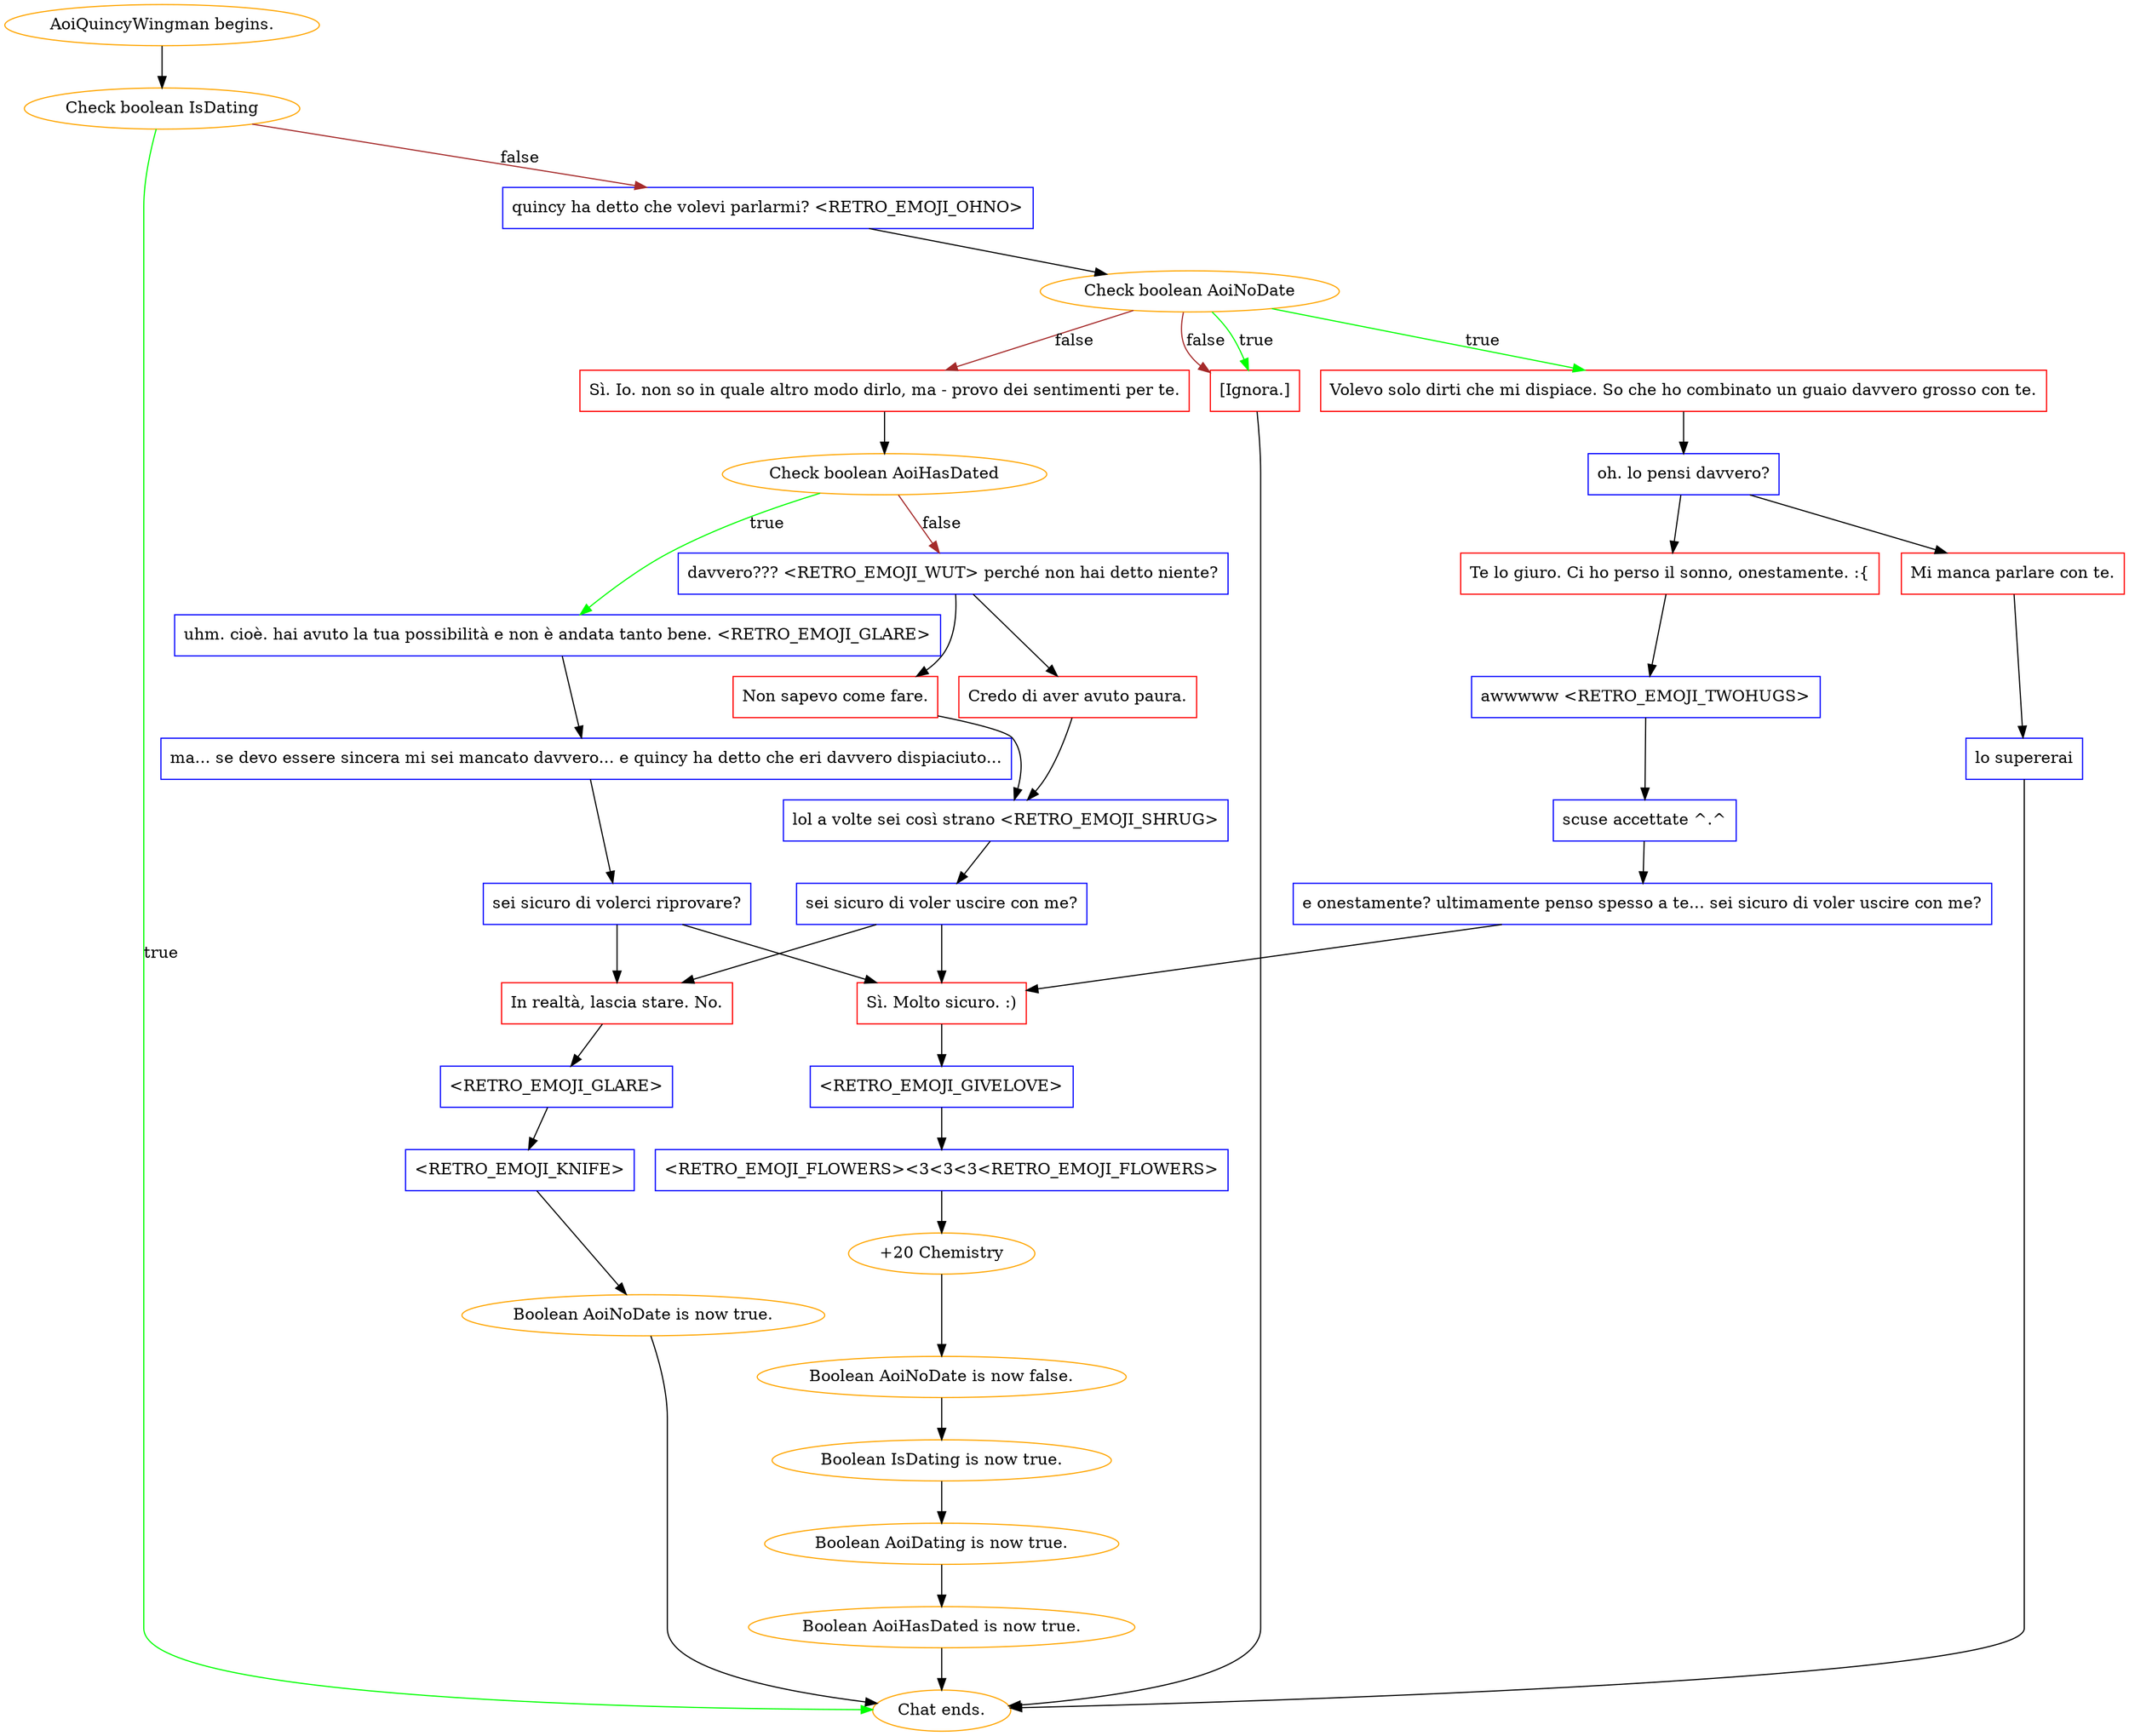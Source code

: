digraph {
	"AoiQuincyWingman begins." [color=orange];
		"AoiQuincyWingman begins." -> j3019970215;
	j3019970215 [label="Check boolean IsDating",color=orange];
		j3019970215 -> "Chat ends." [label=true,color=green];
		j3019970215 -> j4096686906 [label=false,color=brown];
	"Chat ends." [color=orange];
	j4096686906 [label="quincy ha detto che volevi parlarmi? <RETRO_EMOJI_OHNO>",shape=box,color=blue];
		j4096686906 -> j2090659694;
	j2090659694 [label="Check boolean AoiNoDate",color=orange];
		j2090659694 -> j1602479455 [label=true,color=green];
		j2090659694 -> j4060732423 [label=true,color=green];
		j2090659694 -> j1821281786 [label=false,color=brown];
		j2090659694 -> j4060732423 [label=false,color=brown];
	j1602479455 [label="Volevo solo dirti che mi dispiace. So che ho combinato un guaio davvero grosso con te.",shape=box,color=red];
		j1602479455 -> j1592430124;
	j4060732423 [label="[Ignora.]",shape=box,color=red];
		j4060732423 -> "Chat ends.";
	j1821281786 [label="Sì. Io. non so in quale altro modo dirlo, ma - provo dei sentimenti per te.",shape=box,color=red];
		j1821281786 -> j2092692906;
	j1592430124 [label="oh. lo pensi davvero?",shape=box,color=blue];
		j1592430124 -> j650697789;
		j1592430124 -> j1283561445;
	j2092692906 [label="Check boolean AoiHasDated",color=orange];
		j2092692906 -> j998517632 [label=true,color=green];
		j2092692906 -> j1846681253 [label=false,color=brown];
	j650697789 [label="Mi manca parlare con te.",shape=box,color=red];
		j650697789 -> j1767699358;
	j1283561445 [label="Te lo giuro. Ci ho perso il sonno, onestamente. :{",shape=box,color=red];
		j1283561445 -> j129110868;
	j998517632 [label="uhm. cioè. hai avuto la tua possibilità e non è andata tanto bene. <RETRO_EMOJI_GLARE>",shape=box,color=blue];
		j998517632 -> j2376624093;
	j1846681253 [label="davvero??? <RETRO_EMOJI_WUT> perché non hai detto niente?",shape=box,color=blue];
		j1846681253 -> j1847315020;
		j1846681253 -> j2704466314;
	j1767699358 [label="lo supererai",shape=box,color=blue];
		j1767699358 -> "Chat ends.";
	j129110868 [label="awwwww <RETRO_EMOJI_TWOHUGS>",shape=box,color=blue];
		j129110868 -> j3403215742;
	j2376624093 [label="ma... se devo essere sincera mi sei mancato davvero... e quincy ha detto che eri davvero dispiaciuto...",shape=box,color=blue];
		j2376624093 -> j731861074;
	j1847315020 [label="Non sapevo come fare.",shape=box,color=red];
		j1847315020 -> j509679261;
	j2704466314 [label="Credo di aver avuto paura.",shape=box,color=red];
		j2704466314 -> j509679261;
	j3403215742 [label="scuse accettate ^.^",shape=box,color=blue];
		j3403215742 -> j2444712997;
	j731861074 [label="sei sicuro di volerci riprovare?",shape=box,color=blue];
		j731861074 -> j3128223703;
		j731861074 -> j1138159279;
	j509679261 [label="lol a volte sei così strano <RETRO_EMOJI_SHRUG>",shape=box,color=blue];
		j509679261 -> j130268686;
	j2444712997 [label="e onestamente? ultimamente penso spesso a te... sei sicuro di voler uscire con me?",shape=box,color=blue];
		j2444712997 -> j1138159279;
	j3128223703 [label="In realtà, lascia stare. No.",shape=box,color=red];
		j3128223703 -> j3052766069;
	j1138159279 [label="Sì. Molto sicuro. :)",shape=box,color=red];
		j1138159279 -> j3547614891;
	j130268686 [label="sei sicuro di voler uscire con me?",shape=box,color=blue];
		j130268686 -> j3128223703;
		j130268686 -> j1138159279;
	j3052766069 [label="<RETRO_EMOJI_GLARE>",shape=box,color=blue];
		j3052766069 -> j1929523632;
	j3547614891 [label="<RETRO_EMOJI_GIVELOVE>",shape=box,color=blue];
		j3547614891 -> j3887382278;
	j1929523632 [label="<RETRO_EMOJI_KNIFE>",shape=box,color=blue];
		j1929523632 -> j2246494386;
	j3887382278 [label="<RETRO_EMOJI_FLOWERS><3<3<3<RETRO_EMOJI_FLOWERS>",shape=box,color=blue];
		j3887382278 -> j1201894450;
	j2246494386 [label="Boolean AoiNoDate is now true.",color=orange];
		j2246494386 -> "Chat ends.";
	j1201894450 [label="+20 Chemistry",color=orange];
		j1201894450 -> j464508756;
	j464508756 [label="Boolean AoiNoDate is now false.",color=orange];
		j464508756 -> j582697020;
	j582697020 [label="Boolean IsDating is now true.",color=orange];
		j582697020 -> j1668092738;
	j1668092738 [label="Boolean AoiDating is now true.",color=orange];
		j1668092738 -> j3997275345;
	j3997275345 [label="Boolean AoiHasDated is now true.",color=orange];
		j3997275345 -> "Chat ends.";
}